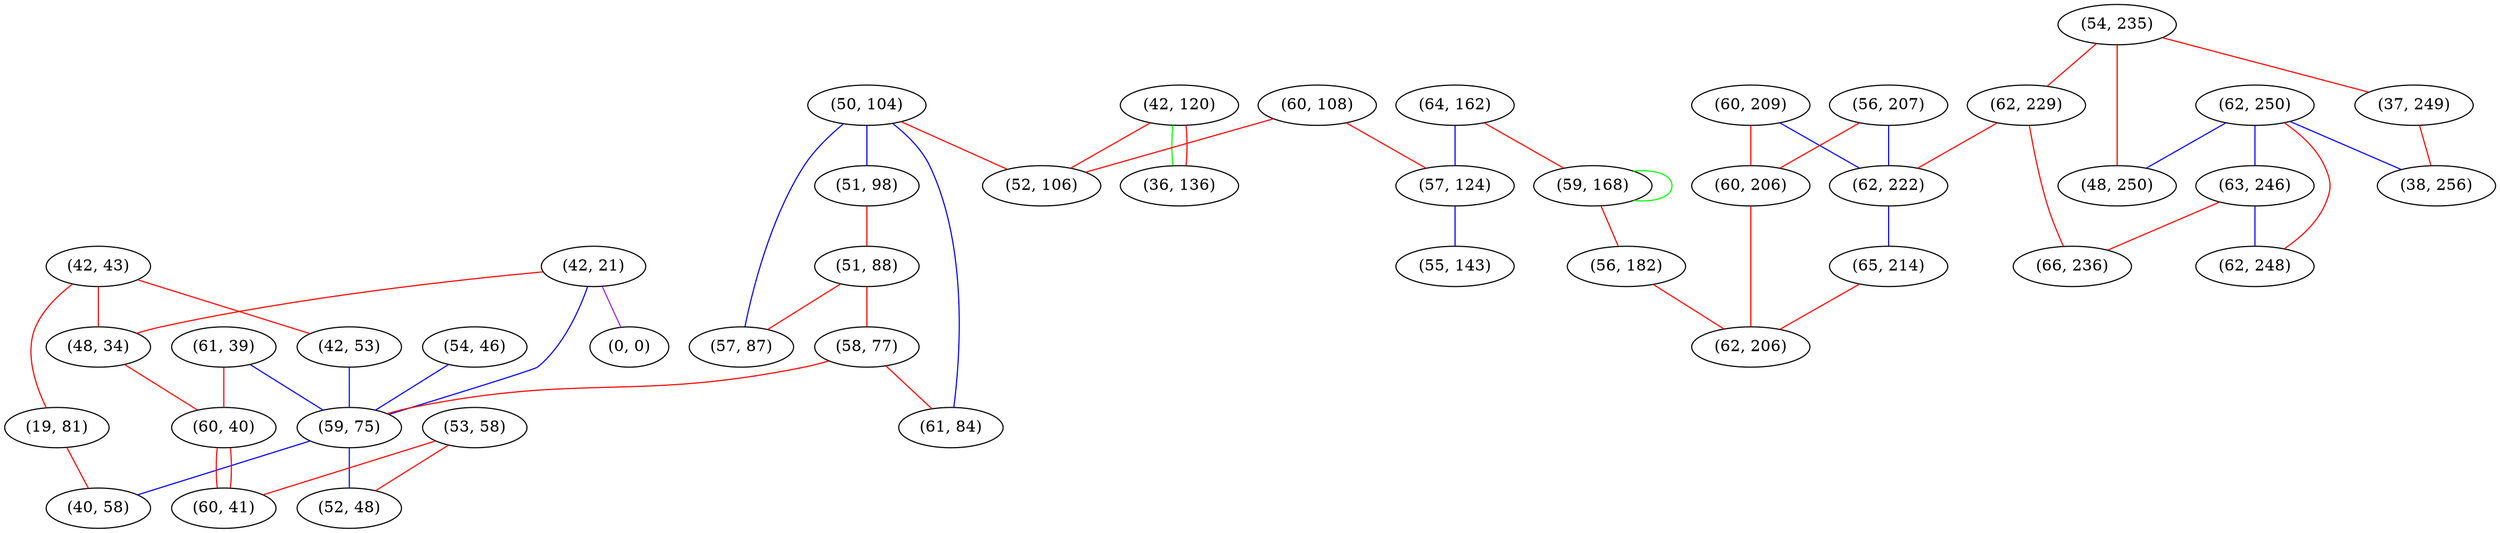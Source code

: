 graph "" {
"(61, 39)";
"(42, 43)";
"(19, 81)";
"(60, 209)";
"(42, 120)";
"(42, 53)";
"(62, 250)";
"(54, 235)";
"(50, 104)";
"(60, 108)";
"(64, 162)";
"(51, 98)";
"(36, 136)";
"(63, 246)";
"(56, 207)";
"(54, 46)";
"(51, 88)";
"(37, 249)";
"(42, 21)";
"(60, 206)";
"(62, 229)";
"(59, 168)";
"(58, 77)";
"(62, 248)";
"(59, 75)";
"(0, 0)";
"(53, 58)";
"(61, 84)";
"(48, 34)";
"(60, 40)";
"(48, 250)";
"(62, 222)";
"(56, 182)";
"(40, 58)";
"(57, 124)";
"(65, 214)";
"(52, 106)";
"(55, 143)";
"(62, 206)";
"(60, 41)";
"(38, 256)";
"(66, 236)";
"(57, 87)";
"(52, 48)";
"(61, 39)" -- "(59, 75)"  [color=blue, key=0, weight=3];
"(61, 39)" -- "(60, 40)"  [color=red, key=0, weight=1];
"(42, 43)" -- "(42, 53)"  [color=red, key=0, weight=1];
"(42, 43)" -- "(19, 81)"  [color=red, key=0, weight=1];
"(42, 43)" -- "(48, 34)"  [color=red, key=0, weight=1];
"(19, 81)" -- "(40, 58)"  [color=red, key=0, weight=1];
"(60, 209)" -- "(60, 206)"  [color=red, key=0, weight=1];
"(60, 209)" -- "(62, 222)"  [color=blue, key=0, weight=3];
"(42, 120)" -- "(52, 106)"  [color=red, key=0, weight=1];
"(42, 120)" -- "(36, 136)"  [color=green, key=0, weight=2];
"(42, 120)" -- "(36, 136)"  [color=red, key=1, weight=1];
"(42, 53)" -- "(59, 75)"  [color=blue, key=0, weight=3];
"(62, 250)" -- "(48, 250)"  [color=blue, key=0, weight=3];
"(62, 250)" -- "(63, 246)"  [color=blue, key=0, weight=3];
"(62, 250)" -- "(62, 248)"  [color=red, key=0, weight=1];
"(62, 250)" -- "(38, 256)"  [color=blue, key=0, weight=3];
"(54, 235)" -- "(37, 249)"  [color=red, key=0, weight=1];
"(54, 235)" -- "(48, 250)"  [color=red, key=0, weight=1];
"(54, 235)" -- "(62, 229)"  [color=red, key=0, weight=1];
"(50, 104)" -- "(52, 106)"  [color=red, key=0, weight=1];
"(50, 104)" -- "(51, 98)"  [color=blue, key=0, weight=3];
"(50, 104)" -- "(61, 84)"  [color=blue, key=0, weight=3];
"(50, 104)" -- "(57, 87)"  [color=blue, key=0, weight=3];
"(60, 108)" -- "(52, 106)"  [color=red, key=0, weight=1];
"(60, 108)" -- "(57, 124)"  [color=red, key=0, weight=1];
"(64, 162)" -- "(59, 168)"  [color=red, key=0, weight=1];
"(64, 162)" -- "(57, 124)"  [color=blue, key=0, weight=3];
"(51, 98)" -- "(51, 88)"  [color=red, key=0, weight=1];
"(63, 246)" -- "(66, 236)"  [color=red, key=0, weight=1];
"(63, 246)" -- "(62, 248)"  [color=blue, key=0, weight=3];
"(56, 207)" -- "(60, 206)"  [color=red, key=0, weight=1];
"(56, 207)" -- "(62, 222)"  [color=blue, key=0, weight=3];
"(54, 46)" -- "(59, 75)"  [color=blue, key=0, weight=3];
"(51, 88)" -- "(58, 77)"  [color=red, key=0, weight=1];
"(51, 88)" -- "(57, 87)"  [color=red, key=0, weight=1];
"(37, 249)" -- "(38, 256)"  [color=red, key=0, weight=1];
"(42, 21)" -- "(0, 0)"  [color=purple, key=0, weight=4];
"(42, 21)" -- "(48, 34)"  [color=red, key=0, weight=1];
"(42, 21)" -- "(59, 75)"  [color=blue, key=0, weight=3];
"(60, 206)" -- "(62, 206)"  [color=red, key=0, weight=1];
"(62, 229)" -- "(66, 236)"  [color=red, key=0, weight=1];
"(62, 229)" -- "(62, 222)"  [color=red, key=0, weight=1];
"(59, 168)" -- "(59, 168)"  [color=green, key=0, weight=2];
"(59, 168)" -- "(56, 182)"  [color=red, key=0, weight=1];
"(58, 77)" -- "(61, 84)"  [color=red, key=0, weight=1];
"(58, 77)" -- "(59, 75)"  [color=red, key=0, weight=1];
"(59, 75)" -- "(40, 58)"  [color=blue, key=0, weight=3];
"(59, 75)" -- "(52, 48)"  [color=blue, key=0, weight=3];
"(53, 58)" -- "(60, 41)"  [color=red, key=0, weight=1];
"(53, 58)" -- "(52, 48)"  [color=red, key=0, weight=1];
"(48, 34)" -- "(60, 40)"  [color=red, key=0, weight=1];
"(60, 40)" -- "(60, 41)"  [color=red, key=0, weight=1];
"(60, 40)" -- "(60, 41)"  [color=red, key=1, weight=1];
"(62, 222)" -- "(65, 214)"  [color=blue, key=0, weight=3];
"(56, 182)" -- "(62, 206)"  [color=red, key=0, weight=1];
"(57, 124)" -- "(55, 143)"  [color=blue, key=0, weight=3];
"(65, 214)" -- "(62, 206)"  [color=red, key=0, weight=1];
}
